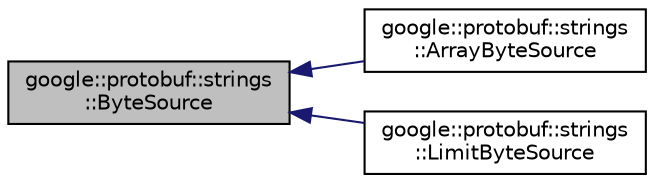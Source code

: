 digraph "google::protobuf::strings::ByteSource"
{
 // LATEX_PDF_SIZE
  edge [fontname="Helvetica",fontsize="10",labelfontname="Helvetica",labelfontsize="10"];
  node [fontname="Helvetica",fontsize="10",shape=record];
  rankdir="LR";
  Node1 [label="google::protobuf::strings\l::ByteSource",height=0.2,width=0.4,color="black", fillcolor="grey75", style="filled", fontcolor="black",tooltip=" "];
  Node1 -> Node2 [dir="back",color="midnightblue",fontsize="10",style="solid",fontname="Helvetica"];
  Node2 [label="google::protobuf::strings\l::ArrayByteSource",height=0.2,width=0.4,color="black", fillcolor="white", style="filled",URL="$classgoogle_1_1protobuf_1_1strings_1_1ArrayByteSource.html",tooltip=" "];
  Node1 -> Node3 [dir="back",color="midnightblue",fontsize="10",style="solid",fontname="Helvetica"];
  Node3 [label="google::protobuf::strings\l::LimitByteSource",height=0.2,width=0.4,color="black", fillcolor="white", style="filled",URL="$classgoogle_1_1protobuf_1_1strings_1_1LimitByteSource.html",tooltip=" "];
}
